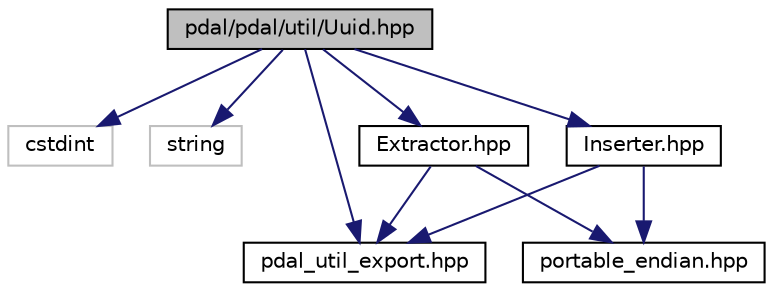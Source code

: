 digraph "pdal/pdal/util/Uuid.hpp"
{
  edge [fontname="Helvetica",fontsize="10",labelfontname="Helvetica",labelfontsize="10"];
  node [fontname="Helvetica",fontsize="10",shape=record];
  Node1 [label="pdal/pdal/util/Uuid.hpp",height=0.2,width=0.4,color="black", fillcolor="grey75", style="filled", fontcolor="black"];
  Node1 -> Node2 [color="midnightblue",fontsize="10",style="solid",fontname="Helvetica"];
  Node2 [label="cstdint",height=0.2,width=0.4,color="grey75", fillcolor="white", style="filled"];
  Node1 -> Node3 [color="midnightblue",fontsize="10",style="solid",fontname="Helvetica"];
  Node3 [label="string",height=0.2,width=0.4,color="grey75", fillcolor="white", style="filled"];
  Node1 -> Node4 [color="midnightblue",fontsize="10",style="solid",fontname="Helvetica"];
  Node4 [label="pdal_util_export.hpp",height=0.2,width=0.4,color="black", fillcolor="white", style="filled",URL="$pdal__util__export_8hpp.html"];
  Node1 -> Node5 [color="midnightblue",fontsize="10",style="solid",fontname="Helvetica"];
  Node5 [label="Inserter.hpp",height=0.2,width=0.4,color="black", fillcolor="white", style="filled",URL="$Inserter_8hpp.html"];
  Node5 -> Node6 [color="midnightblue",fontsize="10",style="solid",fontname="Helvetica"];
  Node6 [label="portable_endian.hpp",height=0.2,width=0.4,color="black", fillcolor="white", style="filled",URL="$portable__endian_8hpp.html"];
  Node5 -> Node4 [color="midnightblue",fontsize="10",style="solid",fontname="Helvetica"];
  Node1 -> Node7 [color="midnightblue",fontsize="10",style="solid",fontname="Helvetica"];
  Node7 [label="Extractor.hpp",height=0.2,width=0.4,color="black", fillcolor="white", style="filled",URL="$Extractor_8hpp.html"];
  Node7 -> Node4 [color="midnightblue",fontsize="10",style="solid",fontname="Helvetica"];
  Node7 -> Node6 [color="midnightblue",fontsize="10",style="solid",fontname="Helvetica"];
}
